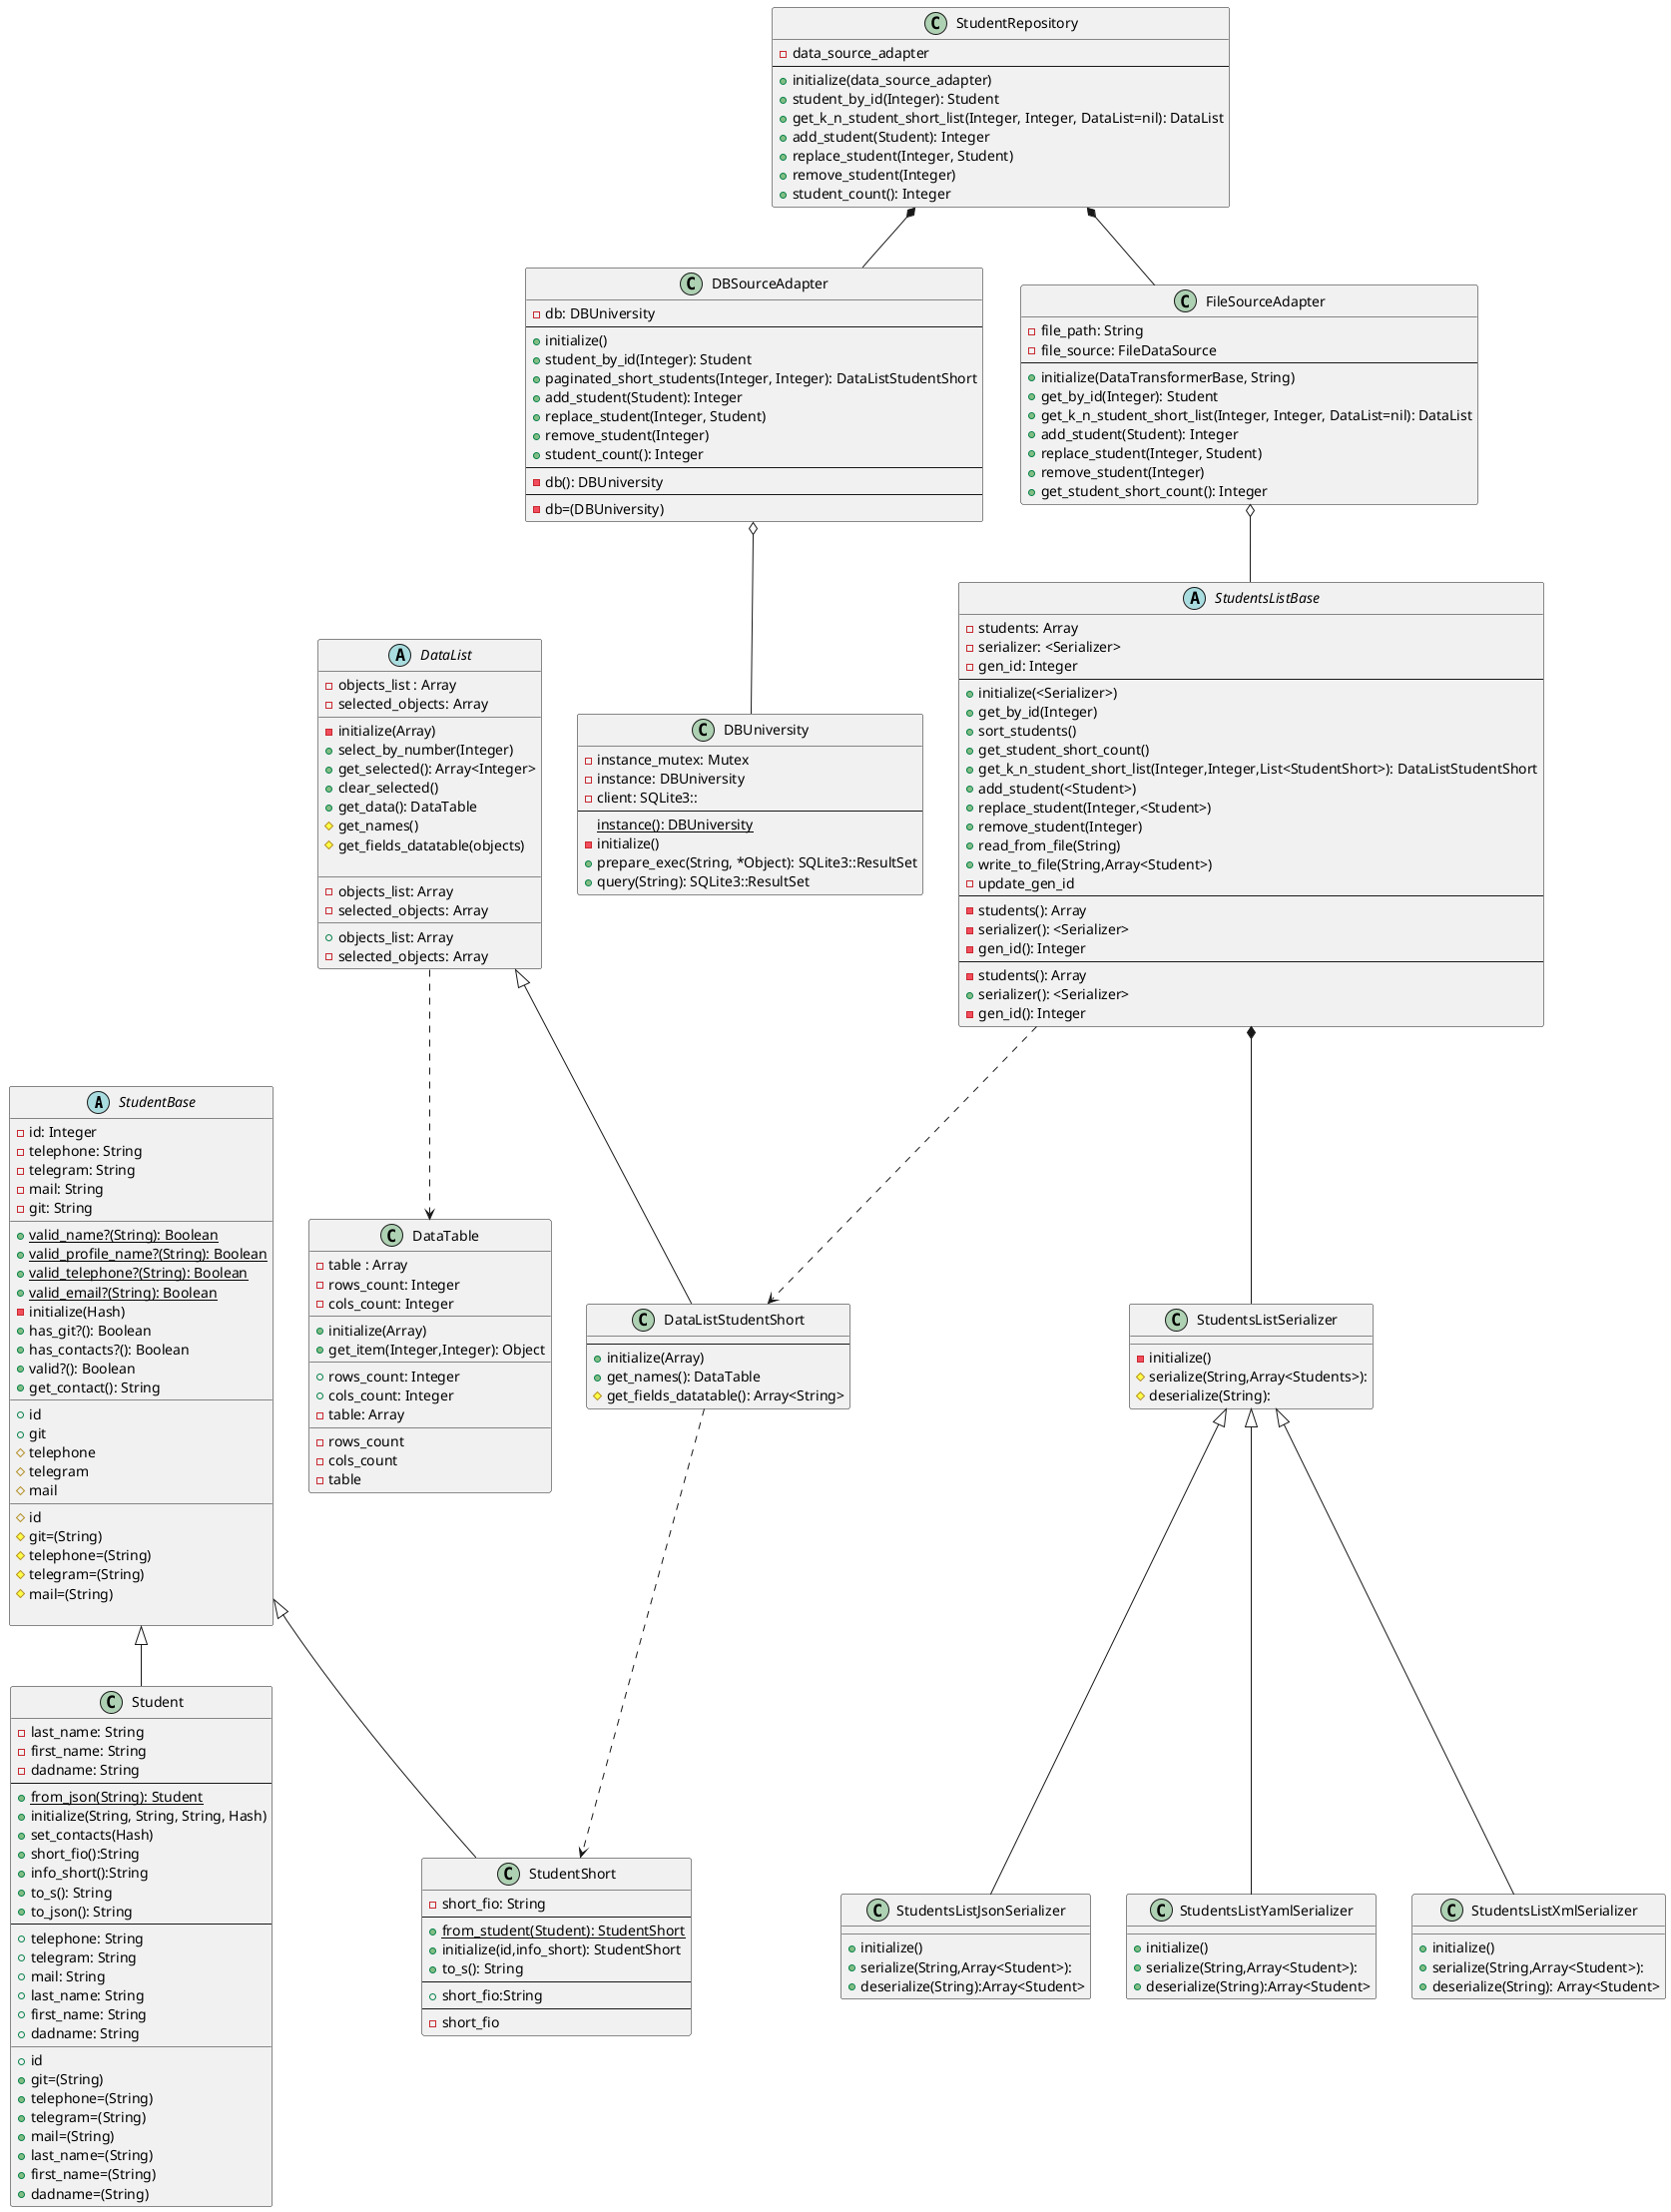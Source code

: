 @startuml
'https://plantuml.com/class-diagram
abstract class StudentBase {
    -id: Integer
    -telephone: String
    -telegram: String
    -mail: String
    -git: String
    __
    +{static}valid_name?(String): Boolean
    +{static}valid_profile_name?(String): Boolean
    +{static}valid_telephone?(String): Boolean
    +{static}valid_email?(String): Boolean
    -initialize(Hash)
    +has_git?(): Boolean
    +has_contacts?(): Boolean
    +valid?(): Boolean
    +get_contact(): String
    __
    +id
    +git
    #telephone
    #telegram
    #mail
    __
    #id
    #git=(String)
    #telephone=(String)
    #telegram=(String)
    #mail=(String)

}
class StudentShort extends StudentBase {
    -short_fio: String
    --
    +{static}from_student(Student): StudentShort
    +initialize(id,info_short): StudentShort
    +to_s(): String
    --
    +short_fio:String
    --
    -short_fio
}
class Student extends StudentBase{
    -last_name: String
    -first_name: String
    -dadname: String
    --
    +{static}from_json(String): Student
    +initialize(String, String, String, Hash)
    +set_contacts(Hash)
    +short_fio():String
    +info_short():String
    +to_s(): String
    +to_json(): String
    --
    +telephone: String
    +telegram: String
    +mail: String
    +last_name: String
    +first_name: String
    +dadname: String
    __
    +id
    +git=(String)
    +telephone=(String)
    +telegram=(String)
    +mail=(String)
    +last_name=(String)
    +first_name=(String)
    +dadname=(String)
}

class DataTable{
    -table : Array
    -rows_count: Integer
    -cols_count: Integer
    __
    +initialize(Array)
    +get_item(Integer,Integer): Object
    __
    +rows_count: Integer
    +cols_count: Integer
    -table: Array
    __
    -rows_count
    -cols_count
    -table
}
abstract class DataList{
    -objects_list : Array
    -selected_objects: Array
    __
    -initialize(Array)
    +select_by_number(Integer)
    +get_selected(): Array<Integer>
    +clear_selected()
    +get_data(): DataTable
    #get_names()
    #get_fields_datatable(objects)

    __
    -objects_list: Array
    -selected_objects: Array
    __
    +objects_list: Array
    -selected_objects: Array
}

class DataListStudentShort extends DataList{
    --
    +initialize(Array)
    +get_names(): DataTable
    #get_fields_datatable(): Array<String>
}

abstract class StudentsListBase{
    -students: Array
    -serializer: <Serializer>
    -gen_id: Integer
    --
    +initialize(<Serializer>)
    +get_by_id(Integer)
    +sort_students()
    +get_student_short_count()
    +get_k_n_student_short_list(Integer,Integer,List<StudentShort>): DataListStudentShort
    +add_student(<Student>)
    +replace_student(Integer,<Student>)
    +remove_student(Integer)
    +read_from_file(String)
    +write_to_file(String,Array<Student>)
    -update_gen_id
    --
    -students(): Array
    -serializer(): <Serializer>
    -gen_id(): Integer
    --
    -students(): Array
    +serializer(): <Serializer>
    -gen_id(): Integer
}

class StudentsListSerializer{
    -initialize()
    #serialize(String,Array<Students>):
    #deserialize(String):
}

class StudentsListJsonSerializer extends StudentsListSerializer{
    +initialize()
    +serialize(String,Array<Student>):
    +deserialize(String):Array<Student>
}

class StudentsListYamlSerializer extends StudentsListSerializer{
    +initialize()
    +serialize(String,Array<Student>):
    +deserialize(String):Array<Student>
}

class StudentsListXmlSerializer extends StudentsListSerializer{
    +initialize()
    +serialize(String,Array<Student>):
    +deserialize(String): Array<Student>
}

class DBUniversity {
    -instance_mutex: Mutex
    -instance: DBUniversity
    -client: SQLite3::
    --
    {static}instance(): DBUniversity
    -initialize()
    +prepare_exec(String, *Object): SQLite3::ResultSet
    +query(String): SQLite3::ResultSet
}
class DBSourceAdapter {
    -db: DBUniversity
    --
    +initialize()
    +student_by_id(Integer): Student
    +paginated_short_students(Integer, Integer): DataListStudentShort
    +add_student(Student): Integer
    +replace_student(Integer, Student)
    +remove_student(Integer)
    +student_count(): Integer
    --
    -db(): DBUniversity
    --
    -db=(DBUniversity)
}

class StudentRepository {
    -data_source_adapter
    --
    +initialize(data_source_adapter)
    +student_by_id(Integer): Student
    +get_k_n_student_short_list(Integer, Integer, DataList=nil): DataList
    +add_student(Student): Integer
    +replace_student(Integer, Student)
    +remove_student(Integer)
    +student_count(): Integer
}

class FileSourceAdapter {
    -file_path: String
    -file_source: FileDataSource
    --
    +initialize(DataTransformerBase, String)
    +get_by_id(Integer): Student
    +get_k_n_student_short_list(Integer, Integer, DataList=nil): DataList
    +add_student(Student): Integer
    +replace_student(Integer, Student)
    +remove_student(Integer)
    +get_student_short_count(): Integer
}


DataList ..> DataTable
StudentsListBase *-- StudentsListSerializer
DataListStudentShort ..> StudentShort

DBSourceAdapter o-- DBUniversity
StudentRepository *-- DBSourceAdapter
StudentRepository *-- FileSourceAdapter

FileSourceAdapter o-- StudentsListBase
StudentsListBase ..> DataListStudentShort
@enduml
